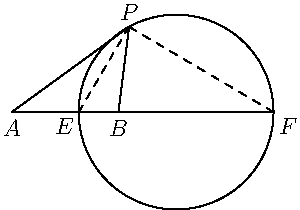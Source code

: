 
import geometry;

size(150);

pair P = (6, 8);
pair A = (-5, 0);
pair B = (5, 0);

label("$P$", P, N);
label("$A$", A, S);
label("$B$", B, S);

draw(A -- B);

draw(P -- A);
draw(P -- B);

line pe = bisector(locate(P), locate(A), locate(P), locate(B));
pair E = intersectionpoint(pe, line(locate(A), locate(B)));
label("$E$", E, SW);
draw(P -- E, dashed);

line pf = bisector(locate(P), locate(A), locate(P), locate(B), 90);
pair F = intersectionpoint(pf, line(locate(A), locate(B)));
label("$F$", F, SE);

draw(B -- F);
draw(P -- F, dashed);

circle apollonius = circle(locate(E), locate(F));
draw(apollonius);
